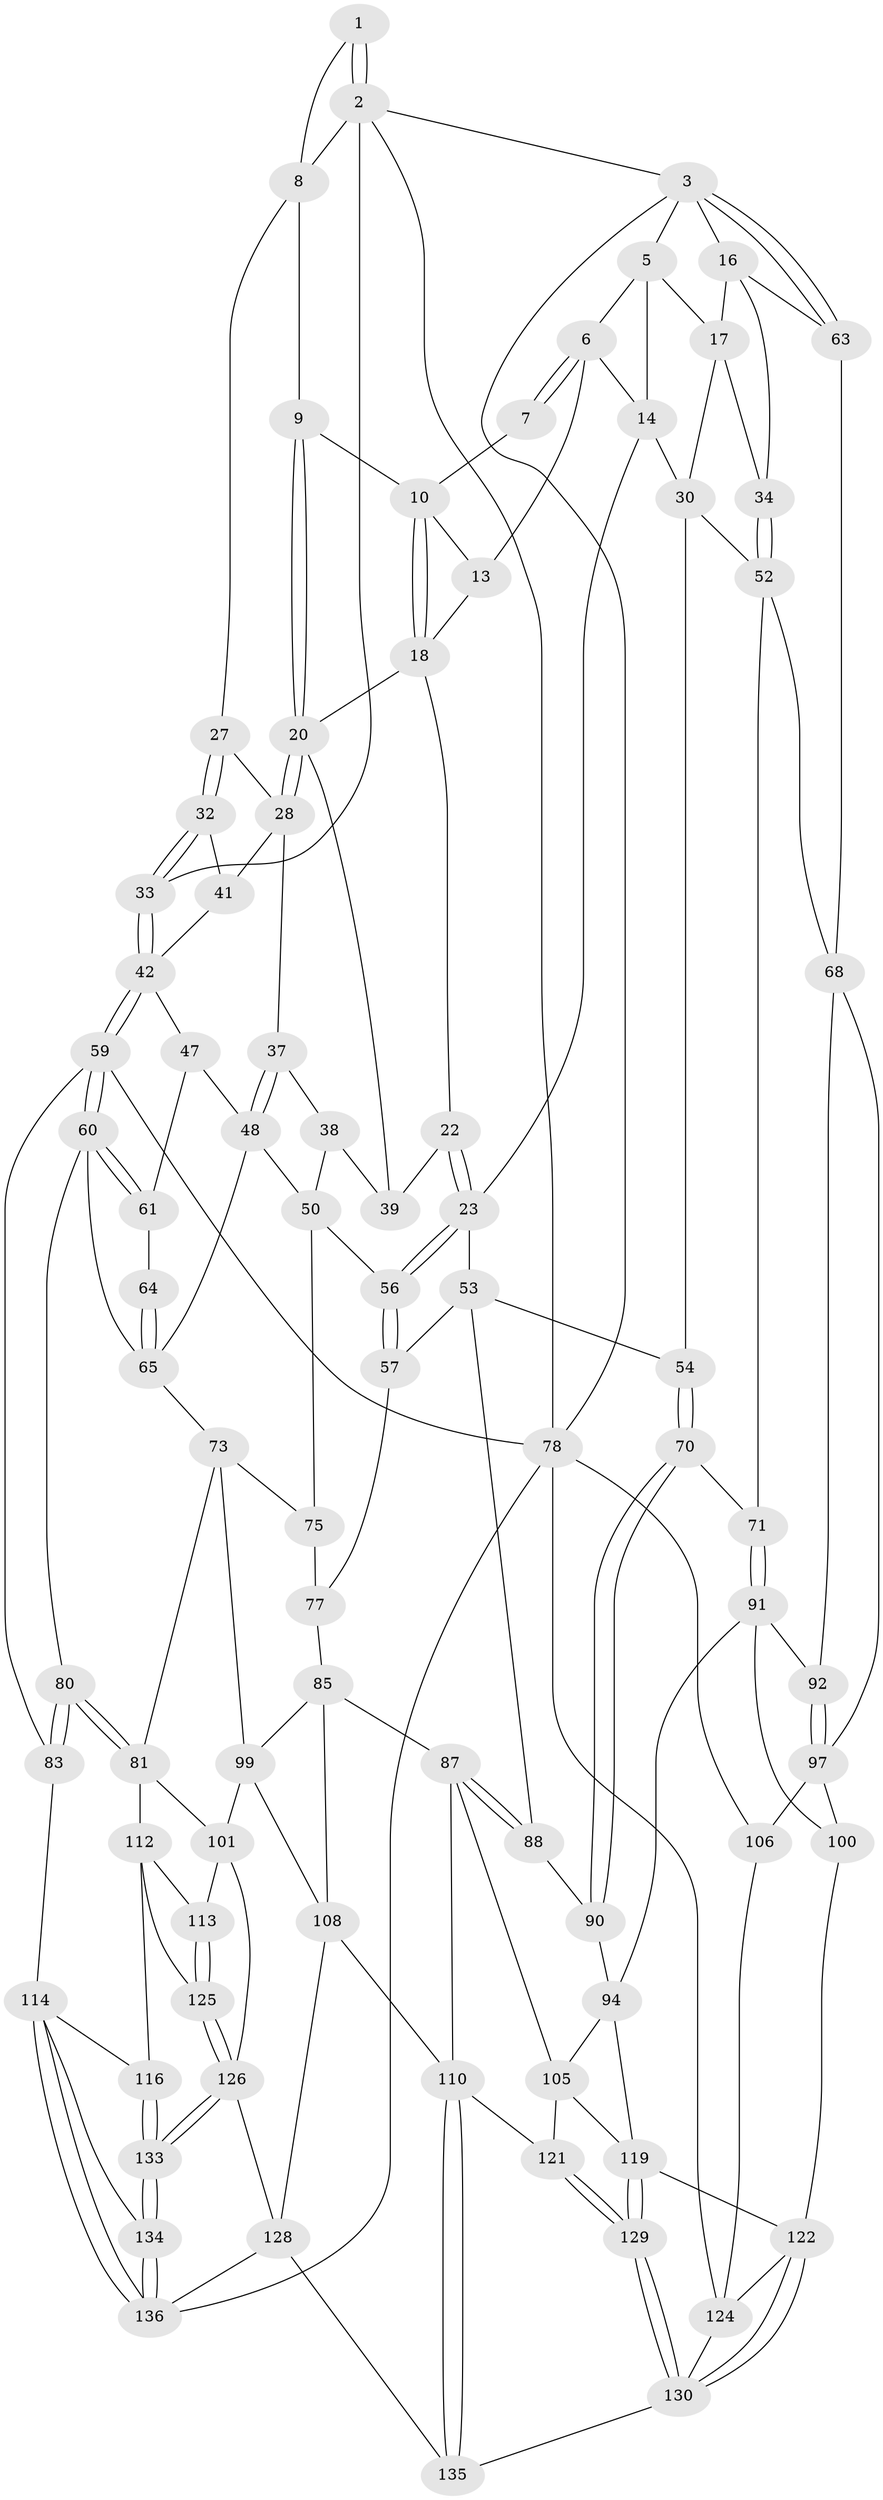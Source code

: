 // Generated by graph-tools (version 1.1) at 2025/52/02/27/25 19:52:36]
// undirected, 84 vertices, 186 edges
graph export_dot {
graph [start="1"]
  node [color=gray90,style=filled];
  1 [pos="+0.8149239606676006+0"];
  2 [pos="+1+0",super="+29"];
  3 [pos="+0+0",super="+4"];
  5 [pos="+0.2750043231923689+0",super="+15"];
  6 [pos="+0.3390858845535084+0",super="+12"];
  7 [pos="+0.7000159424812011+0"];
  8 [pos="+0.8785342163814281+0.09395286304991916",super="+26"];
  9 [pos="+0.797903938675402+0.11003691720879565"];
  10 [pos="+0.7109069585721264+0.07161973988837281",super="+11"];
  13 [pos="+0.5451956857314616+0.10390783123779003"];
  14 [pos="+0.3920580419290536+0.16353536433846425",super="+25"];
  16 [pos="+0.10255313601822985+0.131104996739262",super="+35"];
  17 [pos="+0.22602375599302113+0.17487810774850557",super="+31"];
  18 [pos="+0.6214884283831875+0.22964007824245322",super="+19"];
  20 [pos="+0.7595107128348749+0.20205630870032204",super="+21"];
  22 [pos="+0.5851527872465037+0.2738680349689821"];
  23 [pos="+0.5206801075418178+0.2982123755057036",super="+24"];
  27 [pos="+0.90471859971712+0.14639778407780887"];
  28 [pos="+0.8505348668716858+0.2272391133488029",super="+36"];
  30 [pos="+0.32493437201460545+0.2682418543411733",super="+51"];
  32 [pos="+1+0.19961039337397132",super="+40"];
  33 [pos="+1+0.19228130604574883"];
  34 [pos="+0.04765061866720036+0.33934687974586103"];
  37 [pos="+0.8567819255523819+0.30787965798145783"];
  38 [pos="+0.8362209118932659+0.31225057987523885",super="+46"];
  39 [pos="+0.8053611302557957+0.29601054764138623",super="+45"];
  41 [pos="+0.9066320617000381+0.30246784878360966",super="+44"];
  42 [pos="+1+0.39519884312796216",super="+43"];
  47 [pos="+0.933853109877551+0.42026564714146597"];
  48 [pos="+0.8778395147259858+0.4128406372912297",super="+49"];
  50 [pos="+0.7035360998989092+0.4380603159991178",super="+55"];
  52 [pos="+0.1932565061918432+0.4105247634237472",super="+67"];
  53 [pos="+0.39460887657733407+0.49533880841439903",super="+58"];
  54 [pos="+0.333797710357112+0.512003629831589"];
  56 [pos="+0.5466315983818648+0.5063202226455892"];
  57 [pos="+0.526552343368415+0.5325507979828805"];
  59 [pos="+1+0.4545088524848912",super="+79"];
  60 [pos="+0.9935288427431315+0.4932976444120263",super="+72"];
  61 [pos="+0.9927593042242382+0.49289911216829985",super="+62"];
  63 [pos="+0+0.3873353774161573"];
  64 [pos="+0.9304751216856171+0.4937996955348947"];
  65 [pos="+0.9063898064046475+0.5312297609361583",super="+66"];
  68 [pos="+0.06498380812100428+0.5583395024212445",super="+69"];
  70 [pos="+0.30638147952060163+0.5627333598105699"];
  71 [pos="+0.23579804738176904+0.5859368028408976"];
  73 [pos="+0.824732995045825+0.6170337260710486",super="+74"];
  75 [pos="+0.7013289260850913+0.5281674421448109",super="+76"];
  77 [pos="+0.5887875606112023+0.5726867532126694",super="+84"];
  78 [pos="+1+1",super="+107"];
  80 [pos="+1+0.7117880901578981"];
  81 [pos="+0.9259983952321965+0.6903361003985146",super="+82"];
  83 [pos="+1+0.7443670212021783"];
  85 [pos="+0.60365654448894+0.6604500649736692",super="+86"];
  87 [pos="+0.5166997565381541+0.681509229668941",super="+104"];
  88 [pos="+0.48273095253430676+0.6297596945362287",super="+89"];
  90 [pos="+0.3167781915654015+0.5890382765452568",super="+93"];
  91 [pos="+0.19401717075388064+0.6343672157201631",super="+96"];
  92 [pos="+0.10675483618884224+0.6099830579428924"];
  94 [pos="+0.3344851442800661+0.7198243113037435",super="+95"];
  97 [pos="+0.07152784706065374+0.7236345890087061",super="+98"];
  99 [pos="+0.708995683602282+0.6737987933038946",super="+103"];
  100 [pos="+0.11539893704698125+0.7677978506085512"];
  101 [pos="+0.7664630722397513+0.7897388852358044",super="+102"];
  105 [pos="+0.3723058299251411+0.745200015254354",super="+118"];
  106 [pos="+0+0.7537295903991021"];
  108 [pos="+0.6221650255144776+0.8373738867596318",super="+109"];
  110 [pos="+0.5563669788352541+0.8713827832727888",super="+111"];
  112 [pos="+0.8605117687320922+0.7627149042006358",super="+117"];
  113 [pos="+0.7706236949033768+0.7917250061181087"];
  114 [pos="+1+0.795835910400652",super="+115"];
  116 [pos="+0.9958942040773051+0.8281820095209396"];
  119 [pos="+0.270225833606168+0.8160177773538104",super="+120"];
  121 [pos="+0.4105777379093065+0.8568682220973943"];
  122 [pos="+0.2255474811873395+0.832659918995565",super="+123"];
  124 [pos="+0.08929743567657299+0.8164988934837248",super="+132"];
  125 [pos="+0.8295055335869921+0.8587039824332426"];
  126 [pos="+0.829212517946134+0.8967332186964014",super="+127"];
  128 [pos="+0.7179571956264764+0.920412865435619",super="+138"];
  129 [pos="+0.38390379290409454+0.8802758053581016"];
  130 [pos="+0.2255387743234393+1",super="+131"];
  133 [pos="+0.8462004846053431+0.9404415671897111"];
  134 [pos="+0.8534850756464359+1"];
  135 [pos="+0.5409717283907325+1"];
  136 [pos="+0.8468351963404372+1",super="+137"];
  1 -- 2;
  1 -- 2;
  1 -- 8;
  2 -- 3;
  2 -- 78;
  2 -- 33;
  2 -- 8;
  3 -- 63;
  3 -- 63;
  3 -- 78;
  3 -- 16;
  3 -- 5;
  5 -- 6;
  5 -- 17;
  5 -- 14;
  6 -- 7;
  6 -- 7;
  6 -- 13;
  6 -- 14;
  7 -- 10;
  8 -- 9;
  8 -- 27;
  9 -- 10;
  9 -- 20;
  9 -- 20;
  10 -- 18;
  10 -- 18;
  10 -- 13;
  13 -- 18;
  14 -- 30;
  14 -- 23;
  16 -- 17;
  16 -- 34;
  16 -- 63;
  17 -- 34;
  17 -- 30;
  18 -- 22;
  18 -- 20;
  20 -- 28;
  20 -- 28;
  20 -- 39;
  22 -- 23;
  22 -- 23;
  22 -- 39;
  23 -- 56;
  23 -- 56;
  23 -- 53;
  27 -- 28;
  27 -- 32;
  27 -- 32;
  28 -- 41;
  28 -- 37;
  30 -- 54;
  30 -- 52;
  32 -- 33;
  32 -- 33;
  32 -- 41 [weight=2];
  33 -- 42;
  33 -- 42;
  34 -- 52;
  34 -- 52;
  37 -- 38;
  37 -- 48;
  37 -- 48;
  38 -- 39 [weight=2];
  38 -- 50;
  41 -- 42;
  42 -- 59;
  42 -- 59;
  42 -- 47;
  47 -- 48;
  47 -- 61;
  48 -- 50;
  48 -- 65;
  50 -- 56;
  50 -- 75;
  52 -- 71;
  52 -- 68;
  53 -- 54;
  53 -- 88;
  53 -- 57;
  54 -- 70;
  54 -- 70;
  56 -- 57;
  56 -- 57;
  57 -- 77;
  59 -- 60;
  59 -- 60;
  59 -- 83;
  59 -- 78;
  60 -- 61;
  60 -- 61;
  60 -- 80;
  60 -- 65;
  61 -- 64 [weight=2];
  63 -- 68;
  64 -- 65;
  64 -- 65;
  65 -- 73;
  68 -- 92;
  68 -- 97;
  70 -- 71;
  70 -- 90;
  70 -- 90;
  71 -- 91;
  71 -- 91;
  73 -- 81;
  73 -- 75;
  73 -- 99;
  75 -- 77 [weight=2];
  77 -- 85;
  78 -- 106;
  78 -- 136;
  78 -- 124;
  80 -- 81;
  80 -- 81;
  80 -- 83;
  80 -- 83;
  81 -- 112;
  81 -- 101;
  83 -- 114;
  85 -- 99;
  85 -- 108;
  85 -- 87;
  87 -- 88;
  87 -- 88;
  87 -- 105;
  87 -- 110;
  88 -- 90 [weight=2];
  90 -- 94;
  91 -- 92;
  91 -- 100;
  91 -- 94;
  92 -- 97;
  92 -- 97;
  94 -- 105;
  94 -- 119;
  97 -- 100;
  97 -- 106;
  99 -- 108;
  99 -- 101;
  100 -- 122;
  101 -- 113;
  101 -- 126;
  105 -- 121;
  105 -- 119;
  106 -- 124;
  108 -- 128;
  108 -- 110;
  110 -- 135;
  110 -- 135;
  110 -- 121;
  112 -- 113;
  112 -- 116;
  112 -- 125;
  113 -- 125;
  113 -- 125;
  114 -- 136;
  114 -- 136;
  114 -- 116;
  114 -- 134;
  116 -- 133;
  116 -- 133;
  119 -- 129;
  119 -- 129;
  119 -- 122;
  121 -- 129;
  121 -- 129;
  122 -- 130;
  122 -- 130;
  122 -- 124;
  124 -- 130;
  125 -- 126;
  125 -- 126;
  126 -- 133;
  126 -- 133;
  126 -- 128;
  128 -- 136;
  128 -- 135;
  129 -- 130;
  129 -- 130;
  130 -- 135;
  133 -- 134;
  133 -- 134;
  134 -- 136;
  134 -- 136;
}
